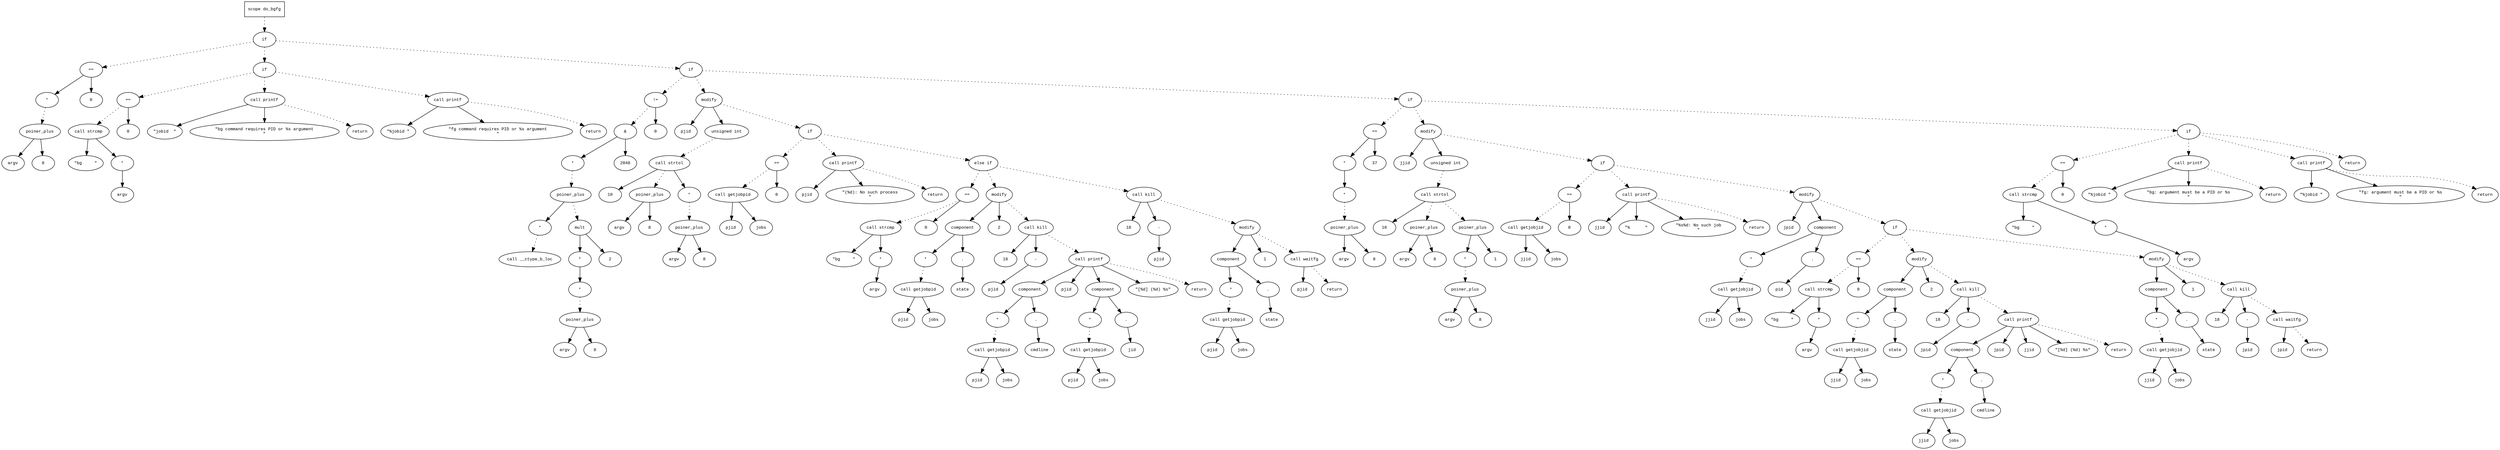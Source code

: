digraph AST {
  graph [fontname="Times New Roman",fontsize=10];
  node  [fontname="Courier New",fontsize=10];
  edge  [fontname="Times New Roman",fontsize=10];

  node1 [label="scope do_bgfg",shape=box];
  node2 [label="if",shape=ellipse];
  node1 -> node2 [style=dotted];
  node3 [label="==",shape=ellipse];
  node4 [label="*",shape=ellipse];
  node5 [label="poiner_plus",shape=ellipse];
  node6 [label="argv",shape=ellipse];
  node5 -> node6;
  node7 [label="8",shape=ellipse];
  node5 -> node7;
  node4 -> node5 [style=dotted];
  node3 -> node4;
  node8 [label="0",shape=ellipse];
  node3 -> node8;
  node2 -> node3 [style=dotted];
  node9 [label="if",shape=ellipse];
  node2 -> node9 [style=dotted];
  node10 [label="==",shape=ellipse];
  node11 [label="call strcmp",shape=ellipse];
  node12 [label="\"bg     \"",shape=ellipse];
  node11 -> node12;
  node13 [label="*",shape=ellipse];
  node14 [label="argv",shape=ellipse];
  node13 -> node14;
  node11 -> node13;
  node10 -> node11 [style=dotted];
  node15 [label="0",shape=ellipse];
  node10 -> node15;
  node9 -> node10 [style=dotted];
  node16 [label="call printf",shape=ellipse];
  node17 [label="\"jobid  \"",shape=ellipse];
  node16 -> node17;
  node18 [label="\"bg command requires PID or %s argument
\"",shape=ellipse];
  node16 -> node18;
  node9 -> node16 [style=dotted];
  node19 [label="return",shape=ellipse];
  node16 -> node19 [style=dotted];
  node20 [label="call printf",shape=ellipse];
  node21 [label="\"%jobid \"",shape=ellipse];
  node20 -> node21;
  node22 [label="\"fg command requires PID or %s argument
\"",shape=ellipse];
  node20 -> node22;
  node9 -> node20 [style=dotted];
  node23 [label="return",shape=ellipse];
  node20 -> node23 [style=dotted];
  node24 [label="if",shape=ellipse];
  node2 -> node24 [style=dotted];
  node25 [label="!=",shape=ellipse];
  node26 [label="&",shape=ellipse];
  node27 [label="*",shape=ellipse];
  node28 [label="poiner_plus",shape=ellipse];
  node29 [label="*",shape=ellipse];
  node30 [label="call __ctype_b_loc",shape=ellipse];
  node29 -> node30 [style=dotted];
  node28 -> node29;
  node31 [label="mult",shape=ellipse];
  node32 [label="*",shape=ellipse];
  node33 [label="*",shape=ellipse];
  node34 [label="poiner_plus",shape=ellipse];
  node35 [label="argv",shape=ellipse];
  node34 -> node35;
  node36 [label="8",shape=ellipse];
  node34 -> node36;
  node33 -> node34 [style=dotted];
  node32 -> node33;
  node31 -> node32;
  node37 [label="2",shape=ellipse];
  node31 -> node37;
  node28 -> node31 [style=dotted];
  node27 -> node28 [style=dotted];
  node26 -> node27;
  node38 [label="2048",shape=ellipse];
  node26 -> node38;
  node25 -> node26 [style=dotted];
  node39 [label="0",shape=ellipse];
  node25 -> node39;
  node24 -> node25 [style=dotted];
  node40 [label="modify",shape=ellipse];
  node41 [label="pjid",shape=ellipse];
  node40 -> node41;
  node42 [label="unsigned int",shape=ellipse];
  node43 [label="call strtol",shape=ellipse];
  node44 [label="10",shape=ellipse];
  node43 -> node44;
  node45 [label="poiner_plus",shape=ellipse];
  node46 [label="argv",shape=ellipse];
  node45 -> node46;
  node47 [label="8",shape=ellipse];
  node45 -> node47;
  node43 -> node45 [style=dotted];
  node48 [label="*",shape=ellipse];
  node49 [label="poiner_plus",shape=ellipse];
  node50 [label="argv",shape=ellipse];
  node49 -> node50;
  node51 [label="8",shape=ellipse];
  node49 -> node51;
  node48 -> node49 [style=dotted];
  node43 -> node48;
  node42 -> node43 [style=dotted];
  node40 -> node42;
  node24 -> node40 [style=dotted];
  node52 [label="if",shape=ellipse];
  node40 -> node52 [style=dotted];
  node53 [label="==",shape=ellipse];
  node54 [label="call getjobpid",shape=ellipse];
  node55 [label="pjid",shape=ellipse];
  node54 -> node55;
  node56 [label="jobs",shape=ellipse];
  node54 -> node56;
  node53 -> node54 [style=dotted];
  node57 [label="0",shape=ellipse];
  node53 -> node57;
  node52 -> node53 [style=dotted];
  node58 [label="call printf",shape=ellipse];
  node59 [label="pjid",shape=ellipse];
  node58 -> node59;
  node60 [label="\"(%d): No such process
\"",shape=ellipse];
  node58 -> node60;
  node52 -> node58 [style=dotted];
  node61 [label="return",shape=ellipse];
  node58 -> node61 [style=dotted];
  node62 [label="else if",shape=ellipse];
  node52 -> node62 [style=dotted];
  node63 [label="==",shape=ellipse];
  node64 [label="call strcmp",shape=ellipse];
  node65 [label="\"bg     \"",shape=ellipse];
  node64 -> node65;
  node66 [label="*",shape=ellipse];
  node67 [label="argv",shape=ellipse];
  node66 -> node67;
  node64 -> node66;
  node63 -> node64 [style=dotted];
  node68 [label="0",shape=ellipse];
  node63 -> node68;
  node62 -> node63 [style=dotted];
  node69 [label="modify",shape=ellipse];
  node70 [label="component",shape=ellipse];
  node69 -> node70;
  node71 [label="*",shape=ellipse];
  node72 [label="call getjobpid",shape=ellipse];
  node73 [label="pjid",shape=ellipse];
  node72 -> node73;
  node74 [label="jobs",shape=ellipse];
  node72 -> node74;
  node71 -> node72 [style=dotted];
  node70 -> node71;
  node75 [label=".",shape=ellipse];
  node70 -> node75;
  node76 [label="state",shape=ellipse];
  node75 -> node76;
  node77 [label="2",shape=ellipse];
  node69 -> node77;
  node62 -> node69 [style=dotted];
  node78 [label="call kill",shape=ellipse];
  node79 [label="18",shape=ellipse];
  node78 -> node79;
  node80 [label="-",shape=ellipse];
  node81 [label="pjid",shape=ellipse];
  node80 -> node81;
  node78 -> node80;
  node69 -> node78 [style=dotted];
  node82 [label="call printf",shape=ellipse];
  node83 [label="component",shape=ellipse];
  node82 -> node83;
  node84 [label="*",shape=ellipse];
  node85 [label="call getjobpid",shape=ellipse];
  node86 [label="pjid",shape=ellipse];
  node85 -> node86;
  node87 [label="jobs",shape=ellipse];
  node85 -> node87;
  node84 -> node85 [style=dotted];
  node83 -> node84;
  node88 [label=".",shape=ellipse];
  node83 -> node88;
  node89 [label="cmdline",shape=ellipse];
  node88 -> node89;
  node90 [label="pjid",shape=ellipse];
  node82 -> node90;
  node91 [label="component",shape=ellipse];
  node82 -> node91;
  node92 [label="*",shape=ellipse];
  node93 [label="call getjobpid",shape=ellipse];
  node94 [label="pjid",shape=ellipse];
  node93 -> node94;
  node95 [label="jobs",shape=ellipse];
  node93 -> node95;
  node92 -> node93 [style=dotted];
  node91 -> node92;
  node96 [label=".",shape=ellipse];
  node91 -> node96;
  node97 [label="jid",shape=ellipse];
  node96 -> node97;
  node98 [label="\"[%d] (%d) %s\"",shape=ellipse];
  node82 -> node98;
  node78 -> node82 [style=dotted];
  node99 [label="return",shape=ellipse];
  node82 -> node99 [style=dotted];
  node100 [label="call kill",shape=ellipse];
  node101 [label="18",shape=ellipse];
  node100 -> node101;
  node102 [label="-",shape=ellipse];
  node103 [label="pjid",shape=ellipse];
  node102 -> node103;
  node100 -> node102;
  node62 -> node100 [style=dotted];
  node104 [label="modify",shape=ellipse];
  node105 [label="component",shape=ellipse];
  node104 -> node105;
  node106 [label="*",shape=ellipse];
  node107 [label="call getjobpid",shape=ellipse];
  node108 [label="pjid",shape=ellipse];
  node107 -> node108;
  node109 [label="jobs",shape=ellipse];
  node107 -> node109;
  node106 -> node107 [style=dotted];
  node105 -> node106;
  node110 [label=".",shape=ellipse];
  node105 -> node110;
  node111 [label="state",shape=ellipse];
  node110 -> node111;
  node112 [label="1",shape=ellipse];
  node104 -> node112;
  node100 -> node104 [style=dotted];
  node113 [label="call waitfg",shape=ellipse];
  node114 [label="pjid",shape=ellipse];
  node113 -> node114;
  node104 -> node113 [style=dotted];
  node115 [label="return",shape=ellipse];
  node113 -> node115 [style=dotted];
  node116 [label="if",shape=ellipse];
  node24 -> node116 [style=dotted];
  node117 [label="==",shape=ellipse];
  node118 [label="*",shape=ellipse];
  node119 [label="*",shape=ellipse];
  node120 [label="poiner_plus",shape=ellipse];
  node121 [label="argv",shape=ellipse];
  node120 -> node121;
  node122 [label="8",shape=ellipse];
  node120 -> node122;
  node119 -> node120 [style=dotted];
  node118 -> node119;
  node117 -> node118;
  node123 [label="37",shape=ellipse];
  node117 -> node123;
  node116 -> node117 [style=dotted];
  node124 [label="modify",shape=ellipse];
  node125 [label="jjid",shape=ellipse];
  node124 -> node125;
  node126 [label="unsigned int",shape=ellipse];
  node127 [label="call strtol",shape=ellipse];
  node128 [label="10",shape=ellipse];
  node127 -> node128;
  node129 [label="poiner_plus",shape=ellipse];
  node130 [label="argv",shape=ellipse];
  node129 -> node130;
  node131 [label="8",shape=ellipse];
  node129 -> node131;
  node127 -> node129 [style=dotted];
  node132 [label="poiner_plus",shape=ellipse];
  node133 [label="*",shape=ellipse];
  node134 [label="poiner_plus",shape=ellipse];
  node135 [label="argv",shape=ellipse];
  node134 -> node135;
  node136 [label="8",shape=ellipse];
  node134 -> node136;
  node133 -> node134 [style=dotted];
  node132 -> node133;
  node137 [label="1",shape=ellipse];
  node132 -> node137;
  node127 -> node132 [style=dotted];
  node126 -> node127 [style=dotted];
  node124 -> node126;
  node116 -> node124 [style=dotted];
  node138 [label="if",shape=ellipse];
  node124 -> node138 [style=dotted];
  node139 [label="==",shape=ellipse];
  node140 [label="call getjobjid",shape=ellipse];
  node141 [label="jjid",shape=ellipse];
  node140 -> node141;
  node142 [label="jobs",shape=ellipse];
  node140 -> node142;
  node139 -> node140 [style=dotted];
  node143 [label="0",shape=ellipse];
  node139 -> node143;
  node138 -> node139 [style=dotted];
  node144 [label="call printf",shape=ellipse];
  node145 [label="jjid",shape=ellipse];
  node144 -> node145;
  node146 [label="\"%      \"",shape=ellipse];
  node144 -> node146;
  node147 [label="\"%s%d: No such job
\"",shape=ellipse];
  node144 -> node147;
  node138 -> node144 [style=dotted];
  node148 [label="return",shape=ellipse];
  node144 -> node148 [style=dotted];
  node149 [label="modify",shape=ellipse];
  node150 [label="jpid",shape=ellipse];
  node149 -> node150;
  node151 [label="component",shape=ellipse];
  node149 -> node151;
  node152 [label="*",shape=ellipse];
  node153 [label="call getjobjid",shape=ellipse];
  node154 [label="jjid",shape=ellipse];
  node153 -> node154;
  node155 [label="jobs",shape=ellipse];
  node153 -> node155;
  node152 -> node153 [style=dotted];
  node151 -> node152;
  node156 [label=".",shape=ellipse];
  node151 -> node156;
  node157 [label="pid",shape=ellipse];
  node156 -> node157;
  node138 -> node149 [style=dotted];
  node158 [label="if",shape=ellipse];
  node149 -> node158 [style=dotted];
  node159 [label="==",shape=ellipse];
  node160 [label="call strcmp",shape=ellipse];
  node161 [label="\"bg     \"",shape=ellipse];
  node160 -> node161;
  node162 [label="*",shape=ellipse];
  node163 [label="argv",shape=ellipse];
  node162 -> node163;
  node160 -> node162;
  node159 -> node160 [style=dotted];
  node164 [label="0",shape=ellipse];
  node159 -> node164;
  node158 -> node159 [style=dotted];
  node165 [label="modify",shape=ellipse];
  node166 [label="component",shape=ellipse];
  node165 -> node166;
  node167 [label="*",shape=ellipse];
  node168 [label="call getjobjid",shape=ellipse];
  node169 [label="jjid",shape=ellipse];
  node168 -> node169;
  node170 [label="jobs",shape=ellipse];
  node168 -> node170;
  node167 -> node168 [style=dotted];
  node166 -> node167;
  node171 [label=".",shape=ellipse];
  node166 -> node171;
  node172 [label="state",shape=ellipse];
  node171 -> node172;
  node173 [label="2",shape=ellipse];
  node165 -> node173;
  node158 -> node165 [style=dotted];
  node174 [label="call kill",shape=ellipse];
  node175 [label="18",shape=ellipse];
  node174 -> node175;
  node176 [label="-",shape=ellipse];
  node177 [label="jpid",shape=ellipse];
  node176 -> node177;
  node174 -> node176;
  node165 -> node174 [style=dotted];
  node178 [label="call printf",shape=ellipse];
  node179 [label="component",shape=ellipse];
  node178 -> node179;
  node180 [label="*",shape=ellipse];
  node181 [label="call getjobjid",shape=ellipse];
  node182 [label="jjid",shape=ellipse];
  node181 -> node182;
  node183 [label="jobs",shape=ellipse];
  node181 -> node183;
  node180 -> node181 [style=dotted];
  node179 -> node180;
  node184 [label=".",shape=ellipse];
  node179 -> node184;
  node185 [label="cmdline",shape=ellipse];
  node184 -> node185;
  node186 [label="jpid",shape=ellipse];
  node178 -> node186;
  node187 [label="jjid",shape=ellipse];
  node178 -> node187;
  node188 [label="\"[%d] (%d) %s\"",shape=ellipse];
  node178 -> node188;
  node174 -> node178 [style=dotted];
  node189 [label="return",shape=ellipse];
  node178 -> node189 [style=dotted];
  node190 [label="modify",shape=ellipse];
  node191 [label="component",shape=ellipse];
  node190 -> node191;
  node192 [label="*",shape=ellipse];
  node193 [label="call getjobjid",shape=ellipse];
  node194 [label="jjid",shape=ellipse];
  node193 -> node194;
  node195 [label="jobs",shape=ellipse];
  node193 -> node195;
  node192 -> node193 [style=dotted];
  node191 -> node192;
  node196 [label=".",shape=ellipse];
  node191 -> node196;
  node197 [label="state",shape=ellipse];
  node196 -> node197;
  node198 [label="1",shape=ellipse];
  node190 -> node198;
  node158 -> node190 [style=dotted];
  node199 [label="call kill",shape=ellipse];
  node200 [label="18",shape=ellipse];
  node199 -> node200;
  node201 [label="-",shape=ellipse];
  node202 [label="jpid",shape=ellipse];
  node201 -> node202;
  node199 -> node201;
  node190 -> node199 [style=dotted];
  node203 [label="call waitfg",shape=ellipse];
  node204 [label="jpid",shape=ellipse];
  node203 -> node204;
  node199 -> node203 [style=dotted];
  node205 [label="return",shape=ellipse];
  node203 -> node205 [style=dotted];
  node206 [label="if",shape=ellipse];
  node116 -> node206 [style=dotted];
  node207 [label="==",shape=ellipse];
  node208 [label="call strcmp",shape=ellipse];
  node209 [label="\"bg     \"",shape=ellipse];
  node208 -> node209;
  node210 [label="*",shape=ellipse];
  node211 [label="argv",shape=ellipse];
  node210 -> node211;
  node208 -> node210;
  node207 -> node208 [style=dotted];
  node212 [label="0",shape=ellipse];
  node207 -> node212;
  node206 -> node207 [style=dotted];
  node213 [label="call printf",shape=ellipse];
  node214 [label="\"%jobid \"",shape=ellipse];
  node213 -> node214;
  node215 [label="\"bg: argument must be a PID or %s
\"",shape=ellipse];
  node213 -> node215;
  node206 -> node213 [style=dotted];
  node216 [label="return",shape=ellipse];
  node213 -> node216 [style=dotted];
  node217 [label="call printf",shape=ellipse];
  node218 [label="\"%jobid \"",shape=ellipse];
  node217 -> node218;
  node219 [label="\"fg: argument must be a PID or %s
\"",shape=ellipse];
  node217 -> node219;
  node206 -> node217 [style=dotted];
  node220 [label="return",shape=ellipse];
  node217 -> node220 [style=dotted];
  node221 [label="return",shape=ellipse];
  node206 -> node221 [style=dotted];
} 